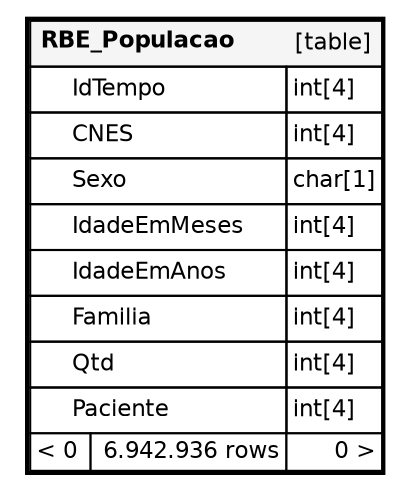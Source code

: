 digraph "RBE_Populacao" {
  graph [
    rankdir="RL"
    bgcolor="#ffffff"
    nodesep="0.18"
    ranksep="0.46"
    fontname="Helvetica"
    fontsize="11"
    ration="compress"
  ];
  node [
    fontname="Helvetica"
    fontsize="11"
    shape="plaintext"
  ];
  edge [
    arrowsize="0.8"
  ];
  "RBE_Populacao" [
   label=<
    <TABLE BORDER="2" CELLBORDER="1" CELLSPACING="0" BGCOLOR="#ffffff">
      <TR><TD COLSPAN="4"  BGCOLOR="#f5f5f5"><TABLE BORDER="0" CELLSPACING="0"><TR><TD ALIGN="LEFT"><B>RBE_Populacao</B></TD><TD ALIGN="RIGHT">[table]</TD></TR></TABLE></TD></TR>
      <TR><TD PORT="IdTempo" COLSPAN="2" ALIGN="LEFT"><TABLE BORDER="0" CELLSPACING="0" ALIGN="LEFT"><TR ALIGN="LEFT"><TD ALIGN="LEFT" FIXEDSIZE="TRUE" WIDTH="15" HEIGHT="16"></TD><TD ALIGN="LEFT" FIXEDSIZE="TRUE" WIDTH="102" HEIGHT="16">IdTempo</TD></TR></TABLE></TD><TD PORT="IdTempo.type" ALIGN="LEFT">int[4]</TD></TR>
      <TR><TD PORT="CNES" COLSPAN="2" ALIGN="LEFT"><TABLE BORDER="0" CELLSPACING="0" ALIGN="LEFT"><TR ALIGN="LEFT"><TD ALIGN="LEFT" FIXEDSIZE="TRUE" WIDTH="15" HEIGHT="16"></TD><TD ALIGN="LEFT" FIXEDSIZE="TRUE" WIDTH="102" HEIGHT="16">CNES</TD></TR></TABLE></TD><TD PORT="CNES.type" ALIGN="LEFT">int[4]</TD></TR>
      <TR><TD PORT="Sexo" COLSPAN="2" ALIGN="LEFT"><TABLE BORDER="0" CELLSPACING="0" ALIGN="LEFT"><TR ALIGN="LEFT"><TD ALIGN="LEFT" FIXEDSIZE="TRUE" WIDTH="15" HEIGHT="16"></TD><TD ALIGN="LEFT" FIXEDSIZE="TRUE" WIDTH="102" HEIGHT="16">Sexo</TD></TR></TABLE></TD><TD PORT="Sexo.type" ALIGN="LEFT">char[1]</TD></TR>
      <TR><TD PORT="IdadeEmMeses" COLSPAN="2" ALIGN="LEFT"><TABLE BORDER="0" CELLSPACING="0" ALIGN="LEFT"><TR ALIGN="LEFT"><TD ALIGN="LEFT" FIXEDSIZE="TRUE" WIDTH="15" HEIGHT="16"></TD><TD ALIGN="LEFT" FIXEDSIZE="TRUE" WIDTH="102" HEIGHT="16">IdadeEmMeses</TD></TR></TABLE></TD><TD PORT="IdadeEmMeses.type" ALIGN="LEFT">int[4]</TD></TR>
      <TR><TD PORT="IdadeEmAnos" COLSPAN="2" ALIGN="LEFT"><TABLE BORDER="0" CELLSPACING="0" ALIGN="LEFT"><TR ALIGN="LEFT"><TD ALIGN="LEFT" FIXEDSIZE="TRUE" WIDTH="15" HEIGHT="16"></TD><TD ALIGN="LEFT" FIXEDSIZE="TRUE" WIDTH="102" HEIGHT="16">IdadeEmAnos</TD></TR></TABLE></TD><TD PORT="IdadeEmAnos.type" ALIGN="LEFT">int[4]</TD></TR>
      <TR><TD PORT="Familia" COLSPAN="2" ALIGN="LEFT"><TABLE BORDER="0" CELLSPACING="0" ALIGN="LEFT"><TR ALIGN="LEFT"><TD ALIGN="LEFT" FIXEDSIZE="TRUE" WIDTH="15" HEIGHT="16"></TD><TD ALIGN="LEFT" FIXEDSIZE="TRUE" WIDTH="102" HEIGHT="16">Familia</TD></TR></TABLE></TD><TD PORT="Familia.type" ALIGN="LEFT">int[4]</TD></TR>
      <TR><TD PORT="Qtd" COLSPAN="2" ALIGN="LEFT"><TABLE BORDER="0" CELLSPACING="0" ALIGN="LEFT"><TR ALIGN="LEFT"><TD ALIGN="LEFT" FIXEDSIZE="TRUE" WIDTH="15" HEIGHT="16"></TD><TD ALIGN="LEFT" FIXEDSIZE="TRUE" WIDTH="102" HEIGHT="16">Qtd</TD></TR></TABLE></TD><TD PORT="Qtd.type" ALIGN="LEFT">int[4]</TD></TR>
      <TR><TD PORT="Paciente" COLSPAN="2" ALIGN="LEFT"><TABLE BORDER="0" CELLSPACING="0" ALIGN="LEFT"><TR ALIGN="LEFT"><TD ALIGN="LEFT" FIXEDSIZE="TRUE" WIDTH="15" HEIGHT="16"></TD><TD ALIGN="LEFT" FIXEDSIZE="TRUE" WIDTH="102" HEIGHT="16">Paciente</TD></TR></TABLE></TD><TD PORT="Paciente.type" ALIGN="LEFT">int[4]</TD></TR>
      <TR><TD ALIGN="LEFT" BGCOLOR="#ffffff">&lt; 0</TD><TD ALIGN="RIGHT" BGCOLOR="#ffffff">6.942.936 rows</TD><TD ALIGN="RIGHT" BGCOLOR="#ffffff">0 &gt;</TD></TR>
    </TABLE>>
    URL="tables/RBE_Populacao.html"
    target="_top"
    tooltip="RBE_Populacao"
  ];
}
